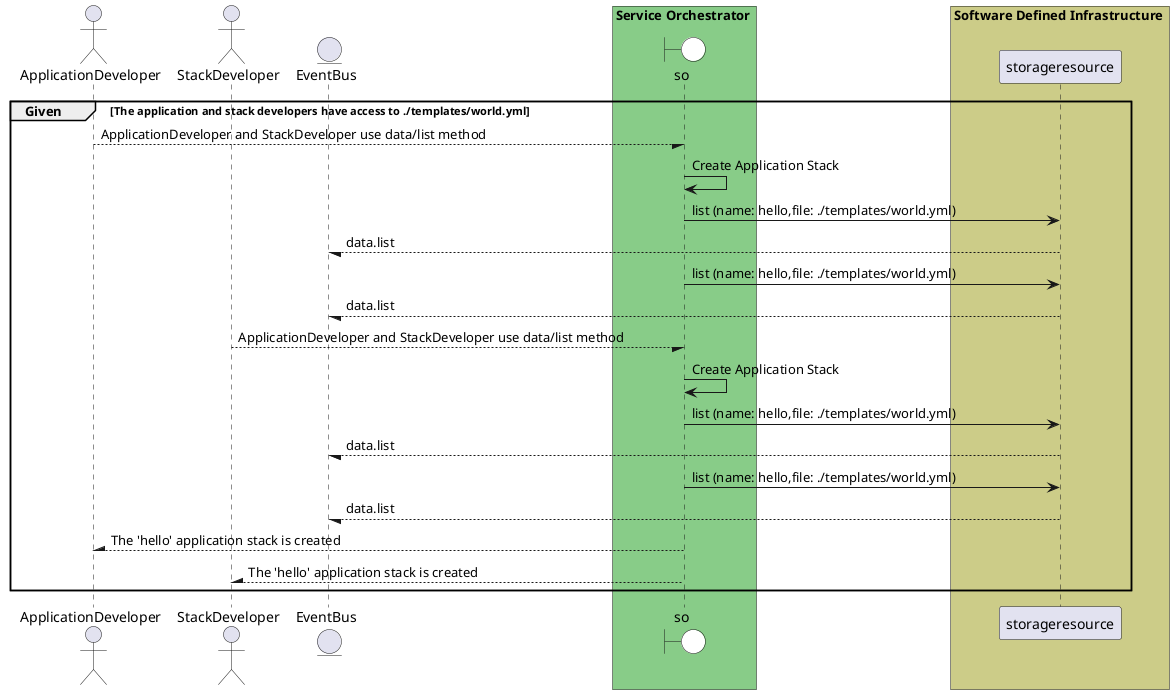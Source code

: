 @startuml


actor "ApplicationDeveloper"

actor "StackDeveloper"


entity EventBus

box Service Orchestrator #88cc88
    boundary so #white
end box


box Software Defined Infrastructure #cccc88
            participant storageresource
    end box

group Given [The application and stack developers have access to ./templates/world.yml]

"ApplicationDeveloper" --/ so: ApplicationDeveloper and StackDeveloper use data/list method
"so" -> so: Create Application Stack

    so -> "storageresource": list (name: hello,file: ./templates/world.yml)

    "storageresource" --/ EventBus: data.list

    so -> "storageresource": list (name: hello,file: ./templates/world.yml)

    "storageresource" --/ EventBus: data.list


"StackDeveloper" --/ so: ApplicationDeveloper and StackDeveloper use data/list method
"so" -> so: Create Application Stack

    so -> "storageresource": list (name: hello,file: ./templates/world.yml)

    "storageresource" --/ EventBus: data.list

    so -> "storageresource": list (name: hello,file: ./templates/world.yml)

    "storageresource" --/ EventBus: data.list



"ApplicationDeveloper" /-- so: The &#39;hello&#39; application stack is created

"StackDeveloper" /-- so: The &#39;hello&#39; application stack is created


end

@enduml
